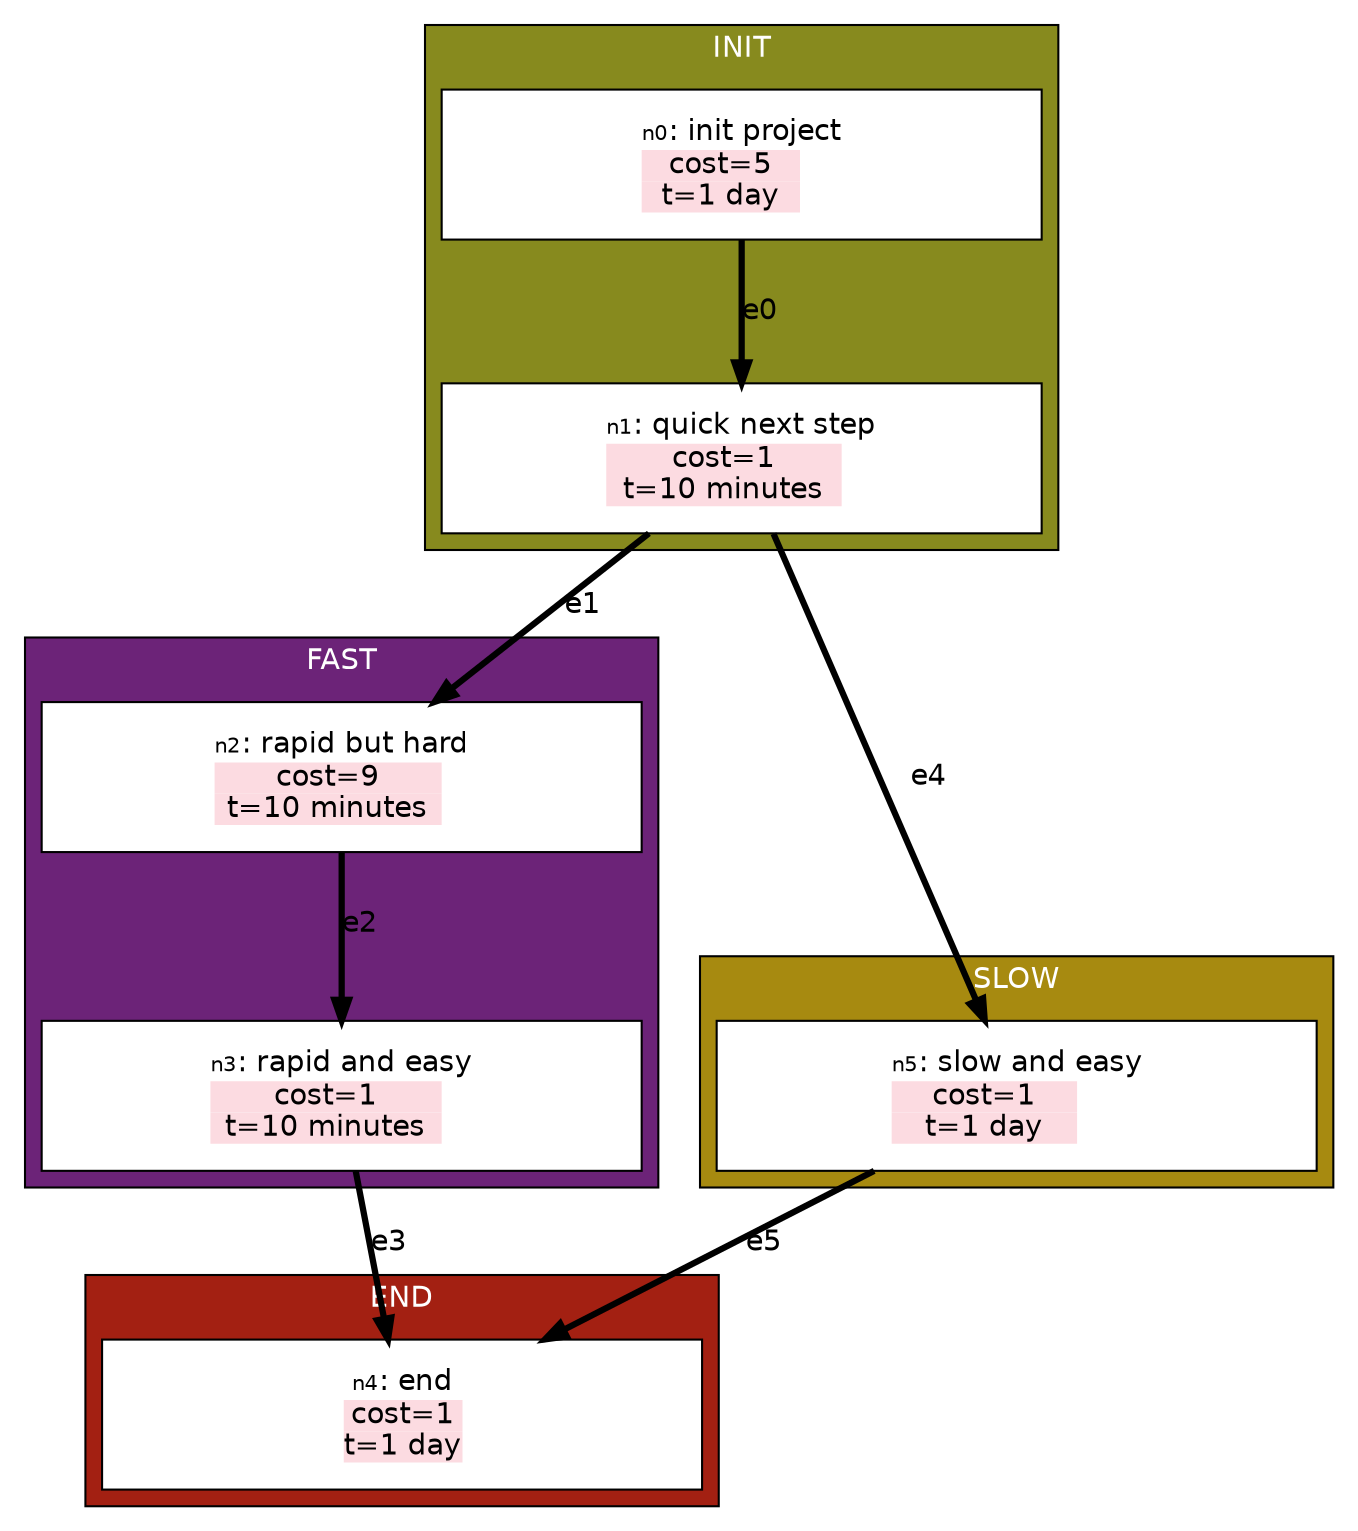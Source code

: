 digraph {

    graph [fontname = "helvetica" rankdir="TB" ranksep=0.75 nodesep=0.5];
    node [fontname = "helvetica" shape = "box" width=2.5 style=filled];
    edge [fontname = "helvetica" penwidth=3 color="#000000"];

  subgraph cluster_END {
  label="END"
  bgcolor="#A32012"
  fontcolor="#FFFFFF"
    n4 [width=4 height=1 label=< <TABLE BORDER="0" CELLPADDING="0" CELLSPACING="0">
    <TR>
        <TD COLSPAN="2"><FONT POINT-SIZE="10">n4</FONT>: end</TD>
    </TR>
    
        
           <TR>
<TD BGCOLOR="#FCDBE1">cost=1</TD>
</TR>
        
           <TR>
<TD BGCOLOR="#FCDBE1">t=1 day</TD>
</TR>
        
    
   </TABLE>
> fillcolor="#FFFFFF"]
  }
  subgraph cluster_FAST {
  label="FAST"
  bgcolor="#6C2378"
  fontcolor="#FFFFFF"
    n2 [width=4 height=1 label=< <TABLE BORDER="0" CELLPADDING="0" CELLSPACING="0">
    <TR>
        <TD COLSPAN="2"><FONT POINT-SIZE="10">n2</FONT>: rapid but hard</TD>
    </TR>
    
        
           <TR>
<TD BGCOLOR="#FCDBE1">cost=9</TD>
</TR>
        
           <TR>
<TD BGCOLOR="#FCDBE1">t=10 minutes</TD>
</TR>
        
    
   </TABLE>
> fillcolor="#FFFFFF"]
    n3 [width=4 height=1 label=< <TABLE BORDER="0" CELLPADDING="0" CELLSPACING="0">
    <TR>
        <TD COLSPAN="2"><FONT POINT-SIZE="10">n3</FONT>: rapid and easy</TD>
    </TR>
    
        
           <TR>
<TD BGCOLOR="#FCDBE1">cost=1</TD>
</TR>
        
           <TR>
<TD BGCOLOR="#FCDBE1">t=10 minutes</TD>
</TR>
        
    
   </TABLE>
> fillcolor="#FFFFFF"]
  }
  subgraph cluster_INIT {
  label="INIT"
  bgcolor="#878A1E"
  fontcolor="#FFFFFF"
    n0 [width=4 height=1 label=< <TABLE BORDER="0" CELLPADDING="0" CELLSPACING="0">
    <TR>
        <TD COLSPAN="2"><FONT POINT-SIZE="10">n0</FONT>: init project</TD>
    </TR>
    
        
           <TR>
<TD BGCOLOR="#FCDBE1">cost=5</TD>
</TR>
        
           <TR>
<TD BGCOLOR="#FCDBE1">t=1 day</TD>
</TR>
        
    
   </TABLE>
> fillcolor="#FFFFFF"]
    n1 [width=4 height=1 label=< <TABLE BORDER="0" CELLPADDING="0" CELLSPACING="0">
    <TR>
        <TD COLSPAN="2"><FONT POINT-SIZE="10">n1</FONT>: quick next step</TD>
    </TR>
    
        
           <TR>
<TD BGCOLOR="#FCDBE1">cost=1</TD>
</TR>
        
           <TR>
<TD BGCOLOR="#FCDBE1">t=10 minutes</TD>
</TR>
        
    
   </TABLE>
> fillcolor="#FFFFFF"]
  }
  subgraph cluster_SLOW {
  label="SLOW"
  bgcolor="#A78A10"
  fontcolor="#FFFFFF"
    n5 [width=4 height=1 label=< <TABLE BORDER="0" CELLPADDING="0" CELLSPACING="0">
    <TR>
        <TD COLSPAN="2"><FONT POINT-SIZE="10">n5</FONT>: slow and easy</TD>
    </TR>
    
        
           <TR>
<TD BGCOLOR="#FCDBE1">cost=1</TD>
</TR>
        
           <TR>
<TD BGCOLOR="#FCDBE1">t=1 day</TD>
</TR>
        
    
   </TABLE>
> fillcolor="#FFFFFF"]
  }

    "n0" -> "n1" [label="e0"];
    "n1" -> "n2" [label="e1"];
    "n2" -> "n3" [label="e2"];
    "n3" -> "n4" [label="e3"];
    "n1" -> "n5" [label="e4"];
    "n5" -> "n4" [label="e5"];

}